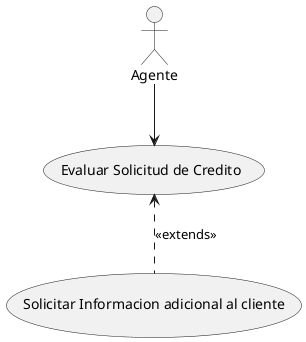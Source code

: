 @startuml
:Agente: --> (Evaluar Solicitud de Credito)
(Evaluar Solicitud de Credito) <.. (Solicitar Informacion adicional al cliente): <<extends>>
@enduml